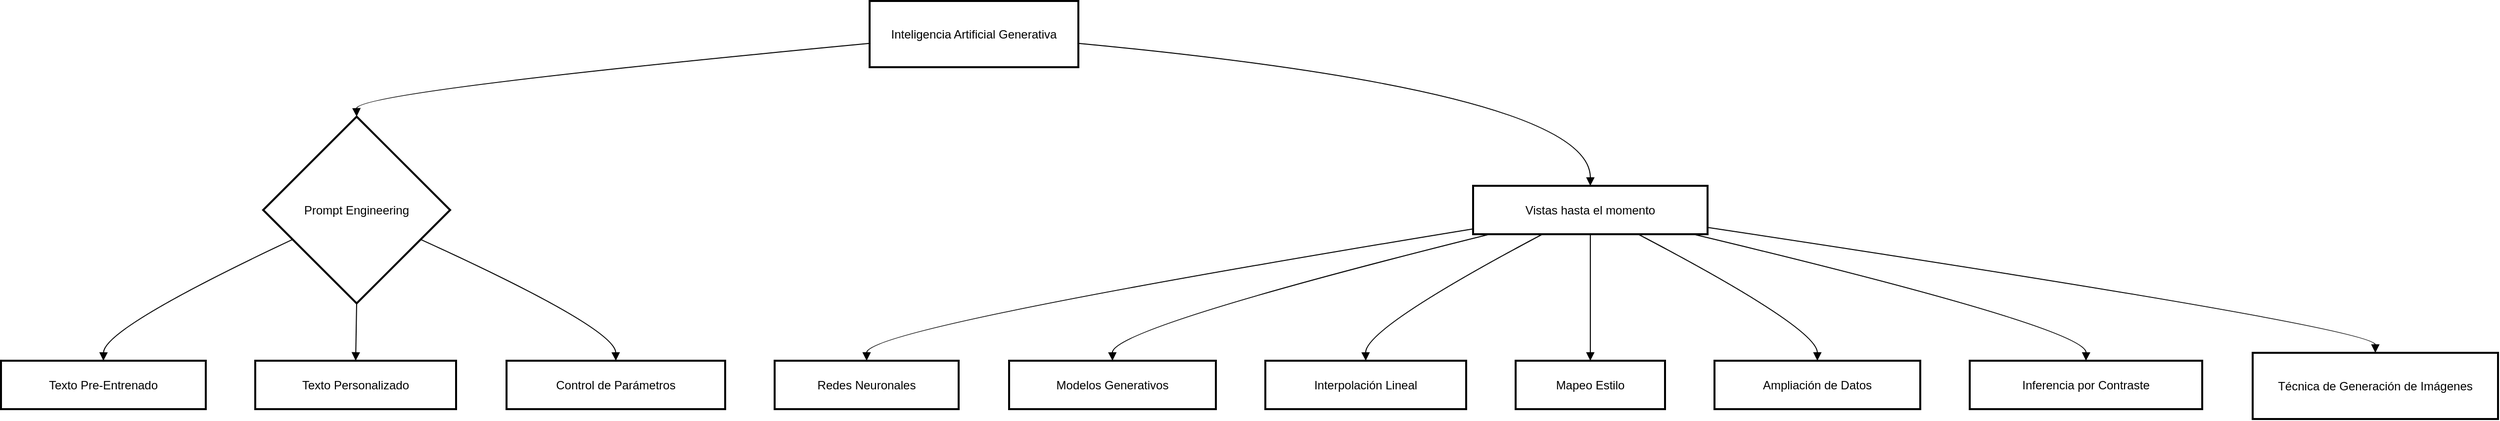 <mxfile version="24.7.17">
  <diagram name="Página-1" id="TDf3WQY-urelaHsZT9tR">
    <mxGraphModel>
      <root>
        <mxCell id="0" />
        <mxCell id="1" parent="0" />
        <mxCell id="2" value="Inteligencia Artificial Generativa" style="whiteSpace=wrap;strokeWidth=2;" vertex="1" parent="1">
          <mxGeometry x="886" y="8" width="211" height="67" as="geometry" />
        </mxCell>
        <mxCell id="3" value="Prompt Engineering" style="rhombus;strokeWidth=2;whiteSpace=wrap;" vertex="1" parent="1">
          <mxGeometry x="273" y="125" width="189" height="189" as="geometry" />
        </mxCell>
        <mxCell id="4" value="Texto Pre-Entrenado" style="whiteSpace=wrap;strokeWidth=2;" vertex="1" parent="1">
          <mxGeometry x="8" y="372" width="207" height="49" as="geometry" />
        </mxCell>
        <mxCell id="5" value="Texto Personalizado" style="whiteSpace=wrap;strokeWidth=2;" vertex="1" parent="1">
          <mxGeometry x="265" y="372" width="203" height="49" as="geometry" />
        </mxCell>
        <mxCell id="6" value="Control de Parámetros" style="whiteSpace=wrap;strokeWidth=2;" vertex="1" parent="1">
          <mxGeometry x="519" y="372" width="221" height="49" as="geometry" />
        </mxCell>
        <mxCell id="7" value="Vistas hasta el momento" style="whiteSpace=wrap;strokeWidth=2;" vertex="1" parent="1">
          <mxGeometry x="1496" y="195" width="237" height="49" as="geometry" />
        </mxCell>
        <mxCell id="8" value="Redes Neuronales" style="whiteSpace=wrap;strokeWidth=2;" vertex="1" parent="1">
          <mxGeometry x="790" y="372" width="186" height="49" as="geometry" />
        </mxCell>
        <mxCell id="9" value="Modelos Generativos" style="whiteSpace=wrap;strokeWidth=2;" vertex="1" parent="1">
          <mxGeometry x="1027" y="372" width="209" height="49" as="geometry" />
        </mxCell>
        <mxCell id="10" value="Interpolación Lineal" style="whiteSpace=wrap;strokeWidth=2;" vertex="1" parent="1">
          <mxGeometry x="1286" y="372" width="203" height="49" as="geometry" />
        </mxCell>
        <mxCell id="11" value="Mapeo Estilo" style="whiteSpace=wrap;strokeWidth=2;" vertex="1" parent="1">
          <mxGeometry x="1539" y="372" width="151" height="49" as="geometry" />
        </mxCell>
        <mxCell id="12" value="Ampliación de Datos" style="whiteSpace=wrap;strokeWidth=2;" vertex="1" parent="1">
          <mxGeometry x="1740" y="372" width="208" height="49" as="geometry" />
        </mxCell>
        <mxCell id="13" value="Inferencia por Contraste" style="whiteSpace=wrap;strokeWidth=2;" vertex="1" parent="1">
          <mxGeometry x="1998" y="372" width="235" height="49" as="geometry" />
        </mxCell>
        <mxCell id="14" value="Técnica de Generación de Imágenes" style="whiteSpace=wrap;strokeWidth=2;" vertex="1" parent="1">
          <mxGeometry x="2284" y="364" width="248" height="67" as="geometry" />
        </mxCell>
        <mxCell id="15" value="" style="curved=1;startArrow=none;endArrow=block;exitX=0;exitY=0.64;entryX=0.5;entryY=0;" edge="1" parent="1" source="2" target="3">
          <mxGeometry relative="1" as="geometry">
            <Array as="points">
              <mxPoint x="367" y="100" />
            </Array>
          </mxGeometry>
        </mxCell>
        <mxCell id="16" value="" style="curved=1;startArrow=none;endArrow=block;exitX=0;exitY=0.73;entryX=0.5;entryY=0.01;" edge="1" parent="1" source="3" target="4">
          <mxGeometry relative="1" as="geometry">
            <Array as="points">
              <mxPoint x="112" y="339" />
            </Array>
          </mxGeometry>
        </mxCell>
        <mxCell id="17" value="" style="curved=1;startArrow=none;endArrow=block;exitX=0.5;exitY=1;entryX=0.5;entryY=0.01;" edge="1" parent="1" source="3" target="5">
          <mxGeometry relative="1" as="geometry">
            <Array as="points" />
          </mxGeometry>
        </mxCell>
        <mxCell id="18" value="" style="curved=1;startArrow=none;endArrow=block;exitX=1;exitY=0.73;entryX=0.5;entryY=0.01;" edge="1" parent="1" source="3" target="6">
          <mxGeometry relative="1" as="geometry">
            <Array as="points">
              <mxPoint x="629" y="339" />
            </Array>
          </mxGeometry>
        </mxCell>
        <mxCell id="19" value="" style="curved=1;startArrow=none;endArrow=block;exitX=1;exitY=0.64;entryX=0.5;entryY=-0.01;" edge="1" parent="1" source="2" target="7">
          <mxGeometry relative="1" as="geometry">
            <Array as="points">
              <mxPoint x="1615" y="100" />
            </Array>
          </mxGeometry>
        </mxCell>
        <mxCell id="20" value="" style="curved=1;startArrow=none;endArrow=block;exitX=0;exitY=0.89;entryX=0.5;entryY=0.01;" edge="1" parent="1" source="7" target="8">
          <mxGeometry relative="1" as="geometry">
            <Array as="points">
              <mxPoint x="883" y="339" />
            </Array>
          </mxGeometry>
        </mxCell>
        <mxCell id="21" value="" style="curved=1;startArrow=none;endArrow=block;exitX=0.08;exitY=0.99;entryX=0.5;entryY=0.01;" edge="1" parent="1" source="7" target="9">
          <mxGeometry relative="1" as="geometry">
            <Array as="points">
              <mxPoint x="1131" y="339" />
            </Array>
          </mxGeometry>
        </mxCell>
        <mxCell id="22" value="" style="curved=1;startArrow=none;endArrow=block;exitX=0.3;exitY=0.99;entryX=0.5;entryY=0.01;" edge="1" parent="1" source="7" target="10">
          <mxGeometry relative="1" as="geometry">
            <Array as="points">
              <mxPoint x="1387" y="339" />
            </Array>
          </mxGeometry>
        </mxCell>
        <mxCell id="23" value="" style="curved=1;startArrow=none;endArrow=block;exitX=0.5;exitY=0.99;entryX=0.5;entryY=0.01;" edge="1" parent="1" source="7" target="11">
          <mxGeometry relative="1" as="geometry">
            <Array as="points" />
          </mxGeometry>
        </mxCell>
        <mxCell id="24" value="" style="curved=1;startArrow=none;endArrow=block;exitX=0.7;exitY=0.99;entryX=0.5;entryY=0.01;" edge="1" parent="1" source="7" target="12">
          <mxGeometry relative="1" as="geometry">
            <Array as="points">
              <mxPoint x="1844" y="339" />
            </Array>
          </mxGeometry>
        </mxCell>
        <mxCell id="25" value="" style="curved=1;startArrow=none;endArrow=block;exitX=0.93;exitY=0.99;entryX=0.5;entryY=0.01;" edge="1" parent="1" source="7" target="13">
          <mxGeometry relative="1" as="geometry">
            <Array as="points">
              <mxPoint x="2116" y="339" />
            </Array>
          </mxGeometry>
        </mxCell>
        <mxCell id="26" value="" style="curved=1;startArrow=none;endArrow=block;exitX=1;exitY=0.86;entryX=0.5;entryY=-0.01;" edge="1" parent="1" source="7" target="14">
          <mxGeometry relative="1" as="geometry">
            <Array as="points">
              <mxPoint x="2408" y="339" />
            </Array>
          </mxGeometry>
        </mxCell>
      </root>
    </mxGraphModel>
  </diagram>
</mxfile>
